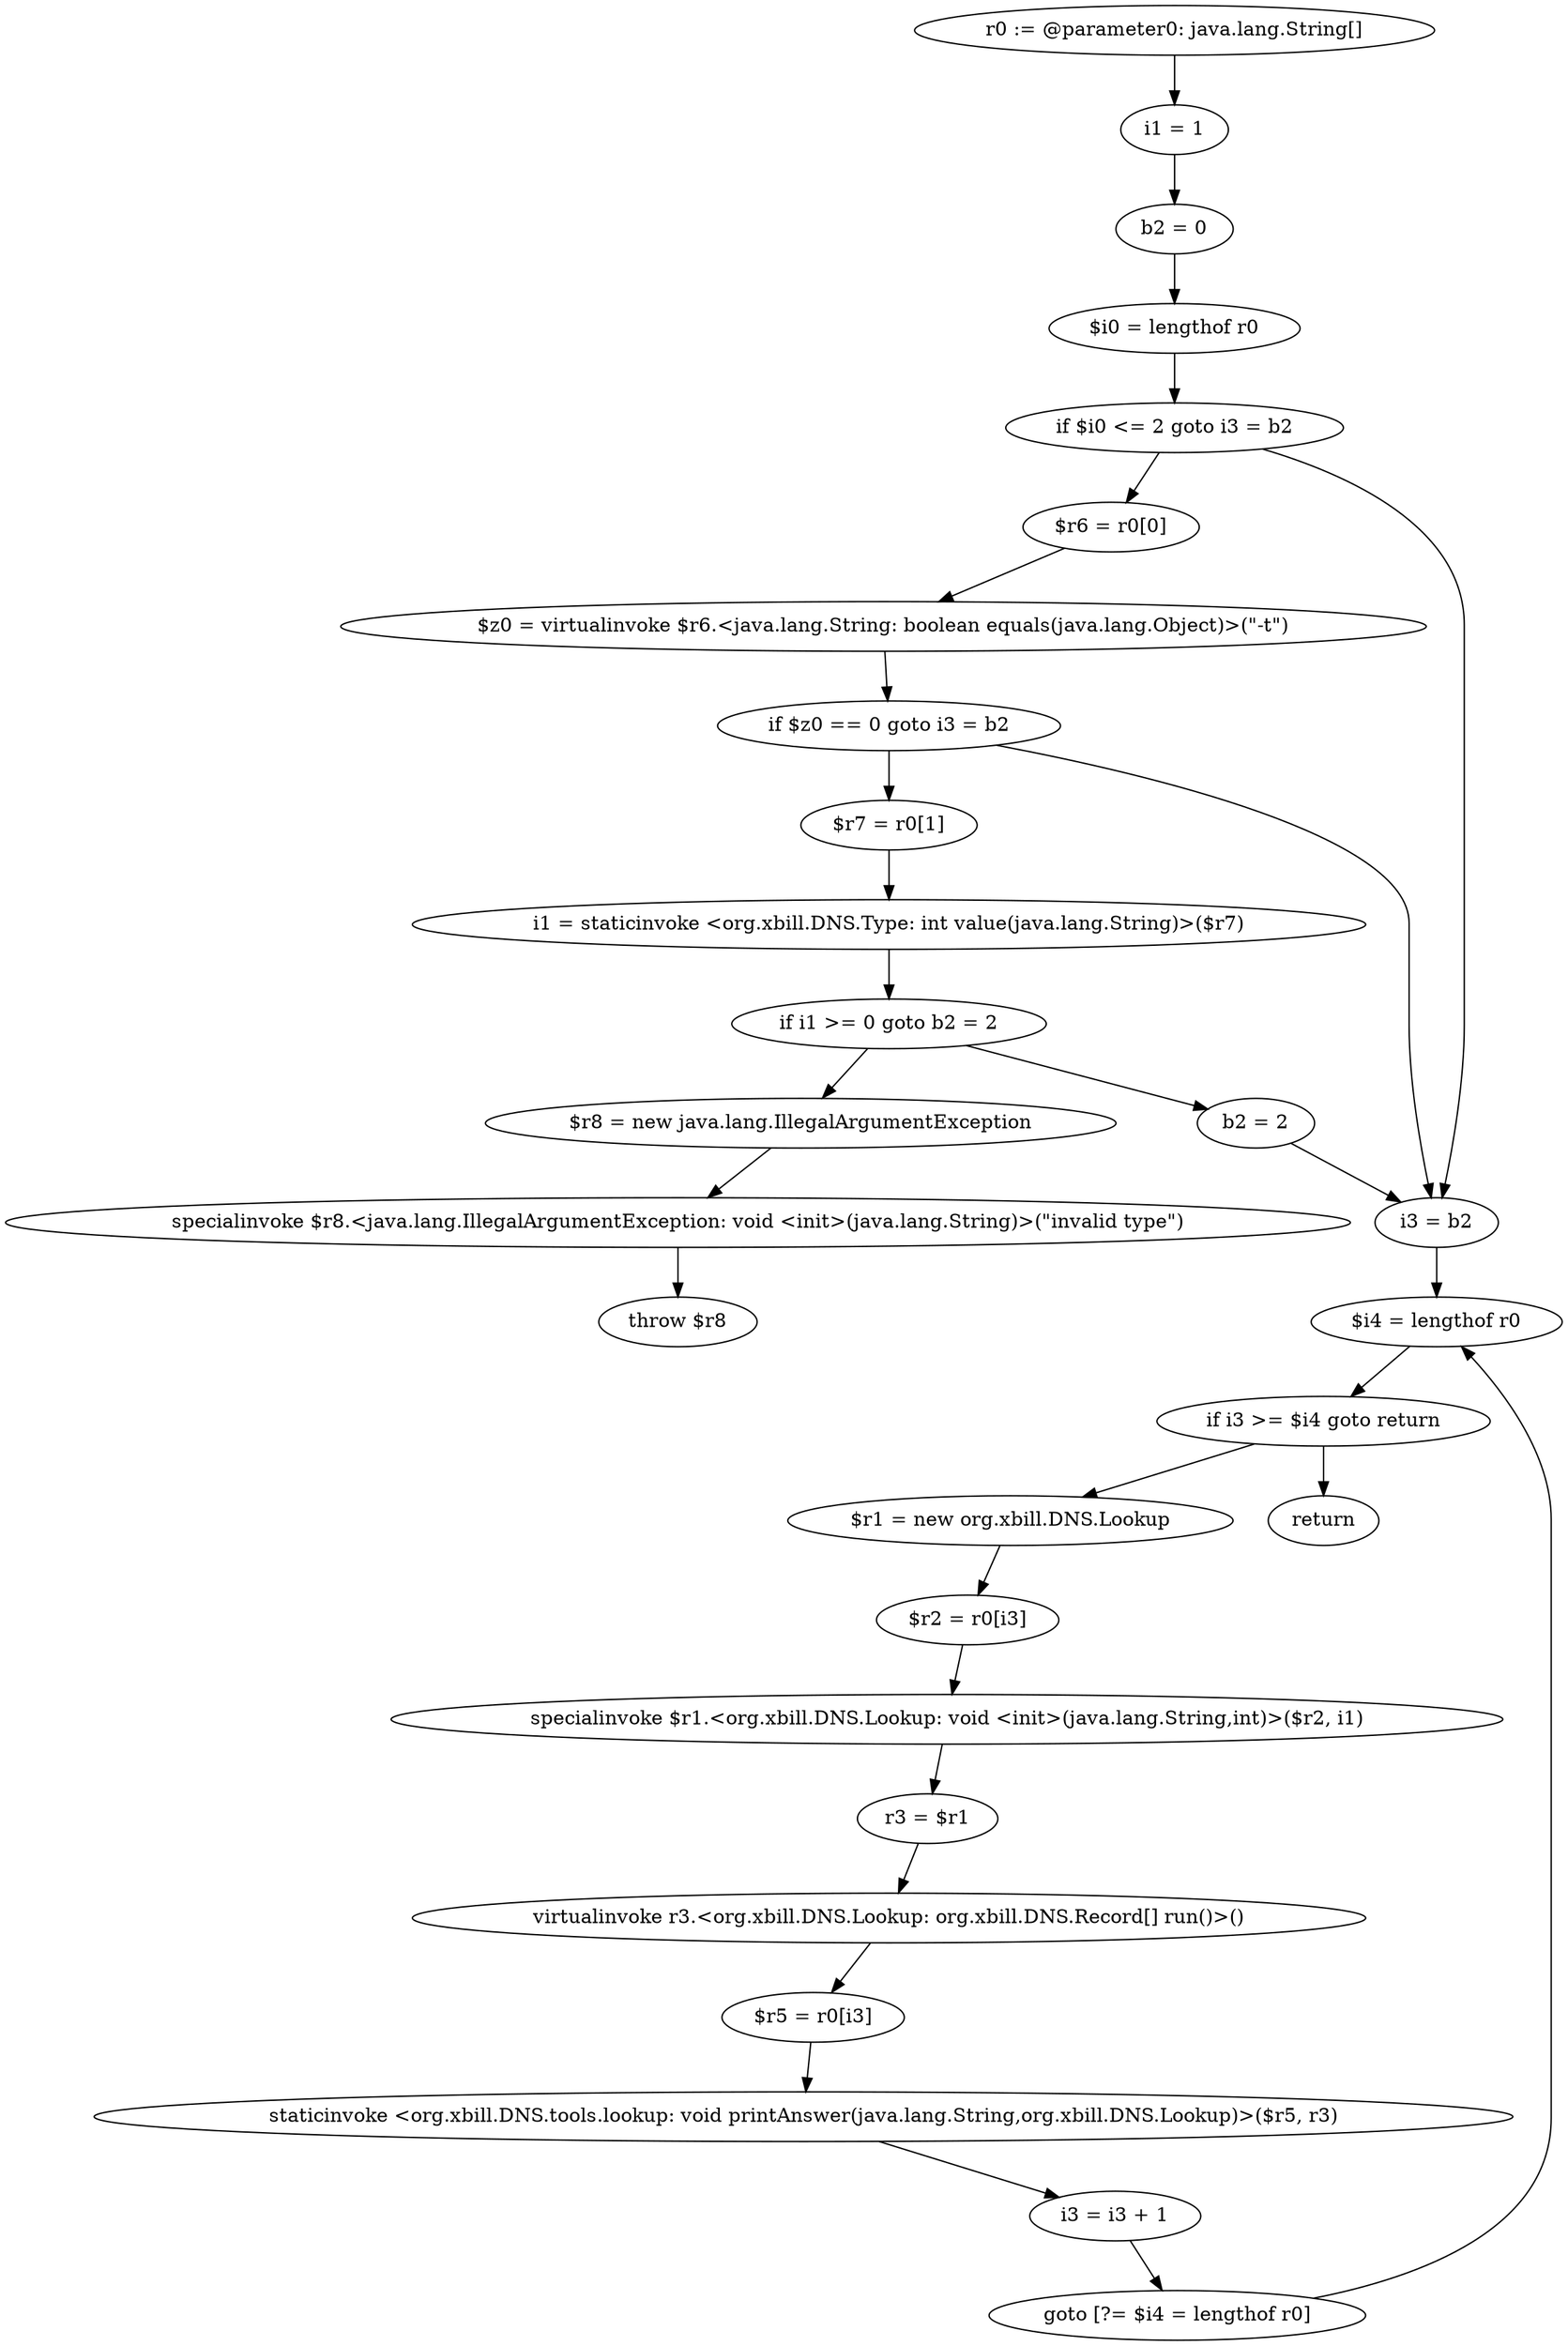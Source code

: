 digraph "unitGraph" {
    "r0 := @parameter0: java.lang.String[]"
    "i1 = 1"
    "b2 = 0"
    "$i0 = lengthof r0"
    "if $i0 <= 2 goto i3 = b2"
    "$r6 = r0[0]"
    "$z0 = virtualinvoke $r6.<java.lang.String: boolean equals(java.lang.Object)>(\"-t\")"
    "if $z0 == 0 goto i3 = b2"
    "$r7 = r0[1]"
    "i1 = staticinvoke <org.xbill.DNS.Type: int value(java.lang.String)>($r7)"
    "if i1 >= 0 goto b2 = 2"
    "$r8 = new java.lang.IllegalArgumentException"
    "specialinvoke $r8.<java.lang.IllegalArgumentException: void <init>(java.lang.String)>(\"invalid type\")"
    "throw $r8"
    "b2 = 2"
    "i3 = b2"
    "$i4 = lengthof r0"
    "if i3 >= $i4 goto return"
    "$r1 = new org.xbill.DNS.Lookup"
    "$r2 = r0[i3]"
    "specialinvoke $r1.<org.xbill.DNS.Lookup: void <init>(java.lang.String,int)>($r2, i1)"
    "r3 = $r1"
    "virtualinvoke r3.<org.xbill.DNS.Lookup: org.xbill.DNS.Record[] run()>()"
    "$r5 = r0[i3]"
    "staticinvoke <org.xbill.DNS.tools.lookup: void printAnswer(java.lang.String,org.xbill.DNS.Lookup)>($r5, r3)"
    "i3 = i3 + 1"
    "goto [?= $i4 = lengthof r0]"
    "return"
    "r0 := @parameter0: java.lang.String[]"->"i1 = 1";
    "i1 = 1"->"b2 = 0";
    "b2 = 0"->"$i0 = lengthof r0";
    "$i0 = lengthof r0"->"if $i0 <= 2 goto i3 = b2";
    "if $i0 <= 2 goto i3 = b2"->"$r6 = r0[0]";
    "if $i0 <= 2 goto i3 = b2"->"i3 = b2";
    "$r6 = r0[0]"->"$z0 = virtualinvoke $r6.<java.lang.String: boolean equals(java.lang.Object)>(\"-t\")";
    "$z0 = virtualinvoke $r6.<java.lang.String: boolean equals(java.lang.Object)>(\"-t\")"->"if $z0 == 0 goto i3 = b2";
    "if $z0 == 0 goto i3 = b2"->"$r7 = r0[1]";
    "if $z0 == 0 goto i3 = b2"->"i3 = b2";
    "$r7 = r0[1]"->"i1 = staticinvoke <org.xbill.DNS.Type: int value(java.lang.String)>($r7)";
    "i1 = staticinvoke <org.xbill.DNS.Type: int value(java.lang.String)>($r7)"->"if i1 >= 0 goto b2 = 2";
    "if i1 >= 0 goto b2 = 2"->"$r8 = new java.lang.IllegalArgumentException";
    "if i1 >= 0 goto b2 = 2"->"b2 = 2";
    "$r8 = new java.lang.IllegalArgumentException"->"specialinvoke $r8.<java.lang.IllegalArgumentException: void <init>(java.lang.String)>(\"invalid type\")";
    "specialinvoke $r8.<java.lang.IllegalArgumentException: void <init>(java.lang.String)>(\"invalid type\")"->"throw $r8";
    "b2 = 2"->"i3 = b2";
    "i3 = b2"->"$i4 = lengthof r0";
    "$i4 = lengthof r0"->"if i3 >= $i4 goto return";
    "if i3 >= $i4 goto return"->"$r1 = new org.xbill.DNS.Lookup";
    "if i3 >= $i4 goto return"->"return";
    "$r1 = new org.xbill.DNS.Lookup"->"$r2 = r0[i3]";
    "$r2 = r0[i3]"->"specialinvoke $r1.<org.xbill.DNS.Lookup: void <init>(java.lang.String,int)>($r2, i1)";
    "specialinvoke $r1.<org.xbill.DNS.Lookup: void <init>(java.lang.String,int)>($r2, i1)"->"r3 = $r1";
    "r3 = $r1"->"virtualinvoke r3.<org.xbill.DNS.Lookup: org.xbill.DNS.Record[] run()>()";
    "virtualinvoke r3.<org.xbill.DNS.Lookup: org.xbill.DNS.Record[] run()>()"->"$r5 = r0[i3]";
    "$r5 = r0[i3]"->"staticinvoke <org.xbill.DNS.tools.lookup: void printAnswer(java.lang.String,org.xbill.DNS.Lookup)>($r5, r3)";
    "staticinvoke <org.xbill.DNS.tools.lookup: void printAnswer(java.lang.String,org.xbill.DNS.Lookup)>($r5, r3)"->"i3 = i3 + 1";
    "i3 = i3 + 1"->"goto [?= $i4 = lengthof r0]";
    "goto [?= $i4 = lengthof r0]"->"$i4 = lengthof r0";
}
